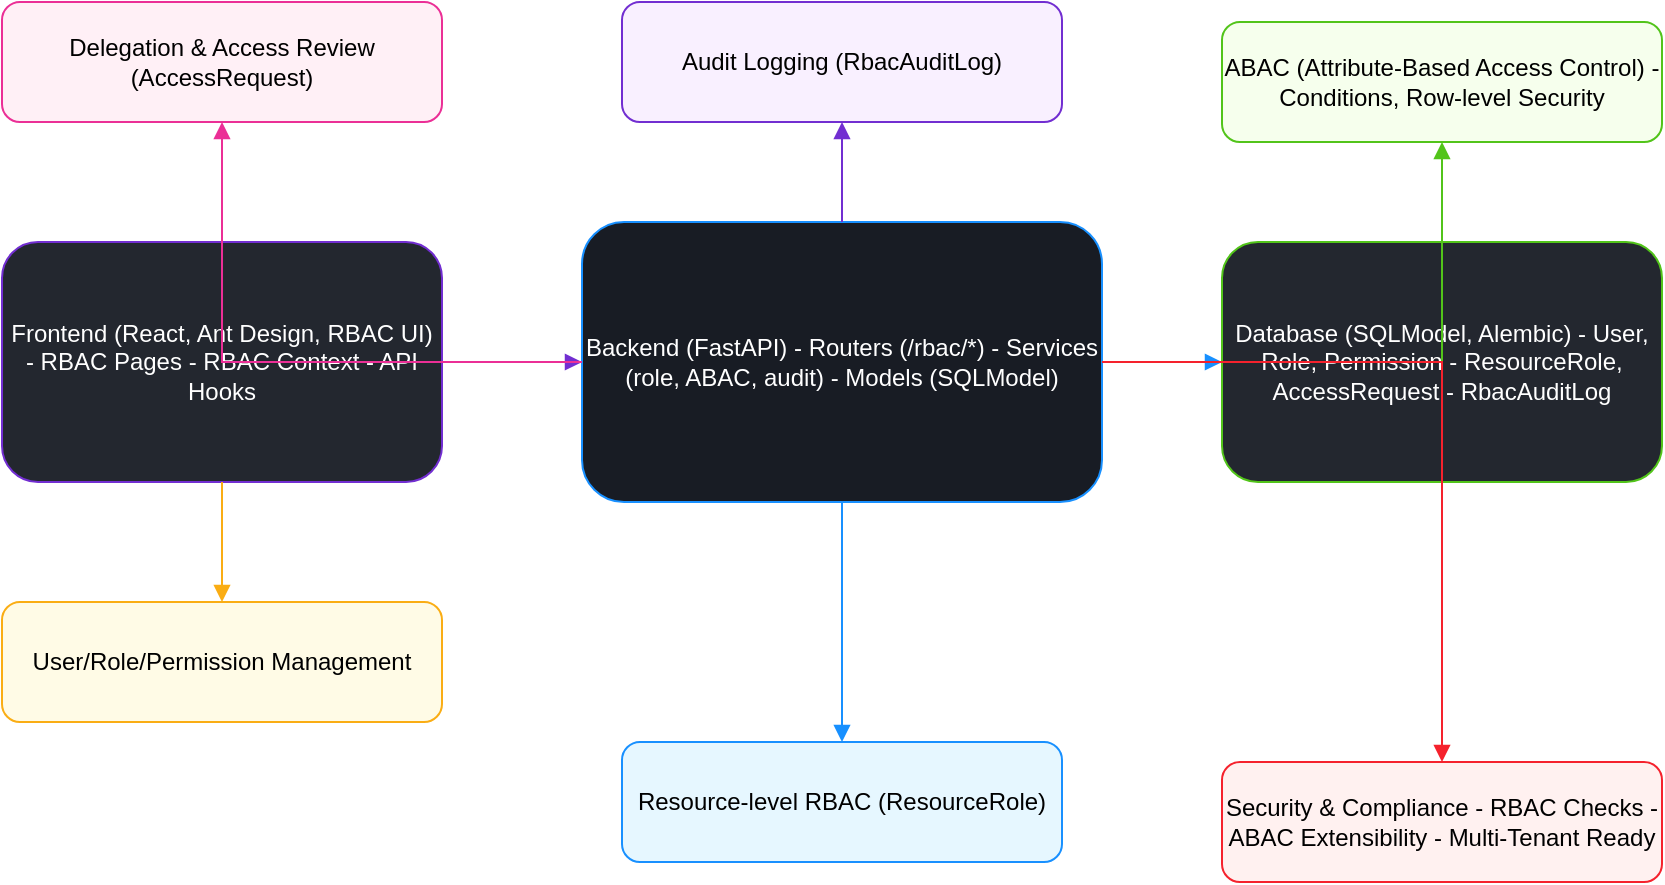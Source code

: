 <mxfile version="27.1.6">
  <diagram id="rbac-arch-2025" name="RBAC System Architecture">
    <mxGraphModel dx="1042" dy="527" grid="1" gridSize="10" guides="1" tooltips="1" connect="1" arrows="1" fold="1" page="1" pageScale="1" pageWidth="1200" pageHeight="800" math="0" shadow="0">
      <root>
        <mxCell id="0" />
        <mxCell id="1" parent="0" />
        <mxCell id="frontend" value="Frontend (React, Ant Design, RBAC UI) - RBAC Pages - RBAC Context - API Hooks" style="rounded=1;whiteSpace=wrap;html=1;fillColor=#23272f;strokeColor=#722ed1;fontColor=#fff;" parent="1" vertex="1">
          <mxGeometry x="60" y="120" width="220" height="120" as="geometry" />
        </mxCell>
        <mxCell id="backend" value="Backend (FastAPI) - Routers (/rbac/*) - Services (role, ABAC, audit) - Models (SQLModel)" style="rounded=1;whiteSpace=wrap;html=1;fillColor=#181c24;strokeColor=#1890ff;fontColor=#fff;" parent="1" vertex="1">
          <mxGeometry x="350" y="110" width="260" height="140" as="geometry" />
        </mxCell>
        <mxCell id="db" value="Database (SQLModel, Alembic) - User, Role, Permission - ResourceRole, AccessRequest - RbacAuditLog" style="rounded=1;whiteSpace=wrap;html=1;fillColor=#23272f;strokeColor=#52c41a;fontColor=#fff;" parent="1" vertex="1">
          <mxGeometry x="670" y="120" width="220" height="120" as="geometry" />
        </mxCell>
        <mxCell id="api-arrow" style="edgeStyle=orthogonalEdgeStyle;rounded=0;orthogonalLoop=1;jettySize=auto;html=1;strokeColor=#722ed1;endArrow=block;endFill=1;" parent="1" source="frontend" target="backend" edge="1">
          <mxGeometry relative="1" as="geometry" />
        </mxCell>
        <mxCell id="orm-arrow" style="edgeStyle=orthogonalEdgeStyle;rounded=0;orthogonalLoop=1;jettySize=auto;html=1;strokeColor=#1890ff;endArrow=block;endFill=1;" parent="1" source="backend" target="db" edge="1">
          <mxGeometry relative="1" as="geometry" />
        </mxCell>
        <mxCell id="mgmt" value="User/Role/Permission Management" style="rounded=1;whiteSpace=wrap;html=1;fillColor=#fffbe6;strokeColor=#faad14;" parent="1" vertex="1">
          <mxGeometry x="60" y="300" width="220" height="60" as="geometry" />
        </mxCell>
        <mxCell id="mgmt-arrow" style="edgeStyle=orthogonalEdgeStyle;rounded=0;orthogonalLoop=1;jettySize=auto;html=1;strokeColor=#faad14;endArrow=block;endFill=1;" parent="1" source="frontend" target="mgmt" edge="1">
          <mxGeometry relative="1" as="geometry" />
        </mxCell>
        <mxCell id="resource" value="Resource-level RBAC (ResourceRole)" style="rounded=1;whiteSpace=wrap;html=1;fillColor=#e6f7ff;strokeColor=#1890ff;" parent="1" vertex="1">
          <mxGeometry x="370" y="370" width="220" height="60" as="geometry" />
        </mxCell>
        <mxCell id="resource-arrow" style="edgeStyle=orthogonalEdgeStyle;rounded=0;orthogonalLoop=1;jettySize=auto;html=1;strokeColor=#1890ff;endArrow=block;endFill=1;" parent="1" source="backend" target="resource" edge="1">
          <mxGeometry relative="1" as="geometry" />
        </mxCell>
        <mxCell id="abac" value="ABAC (Attribute-Based Access Control) - Conditions, Row-level Security" style="rounded=1;whiteSpace=wrap;html=1;fillColor=#f6ffed;strokeColor=#52c41a;" parent="1" vertex="1">
          <mxGeometry x="670" y="10" width="220" height="60" as="geometry" />
        </mxCell>
        <mxCell id="abac-arrow" style="edgeStyle=orthogonalEdgeStyle;rounded=0;orthogonalLoop=1;jettySize=auto;html=1;strokeColor=#52c41a;endArrow=block;endFill=1;" parent="1" source="backend" target="abac" edge="1">
          <mxGeometry relative="1" as="geometry" />
        </mxCell>
        <mxCell id="delegation" value="Delegation &amp; Access Review (AccessRequest)" style="rounded=1;whiteSpace=wrap;html=1;fillColor=#fff0f6;strokeColor=#eb2f96;" parent="1" vertex="1">
          <mxGeometry x="60" width="220" height="60" as="geometry" />
        </mxCell>
        <mxCell id="delegation-arrow" style="edgeStyle=orthogonalEdgeStyle;rounded=0;orthogonalLoop=1;jettySize=auto;html=1;strokeColor=#eb2f96;endArrow=block;endFill=1;" parent="1" source="backend" target="delegation" edge="1">
          <mxGeometry relative="1" as="geometry" />
        </mxCell>
        <mxCell id="audit" value="Audit Logging (RbacAuditLog)" style="rounded=1;whiteSpace=wrap;html=1;fillColor=#f9f0ff;strokeColor=#722ed1;" parent="1" vertex="1">
          <mxGeometry x="370" width="220" height="60" as="geometry" />
        </mxCell>
        <mxCell id="audit-arrow" style="edgeStyle=orthogonalEdgeStyle;rounded=0;orthogonalLoop=1;jettySize=auto;html=1;strokeColor=#722ed1;endArrow=block;endFill=1;" parent="1" source="backend" target="audit" edge="1">
          <mxGeometry relative="1" as="geometry" />
        </mxCell>
        <mxCell id="security" value="Security &amp; Compliance - RBAC Checks - ABAC Extensibility - Multi-Tenant Ready" style="rounded=1;whiteSpace=wrap;html=1;fillColor=#fff1f0;strokeColor=#f5222d;" parent="1" vertex="1">
          <mxGeometry x="670" y="380" width="220" height="60" as="geometry" />
        </mxCell>
        <mxCell id="security-arrow" style="edgeStyle=orthogonalEdgeStyle;rounded=0;orthogonalLoop=1;jettySize=auto;html=1;strokeColor=#f5222d;endArrow=block;endFill=1;" parent="1" source="backend" target="security" edge="1">
          <mxGeometry relative="1" as="geometry" />
        </mxCell>
      </root>
    </mxGraphModel>
  </diagram>
</mxfile>

